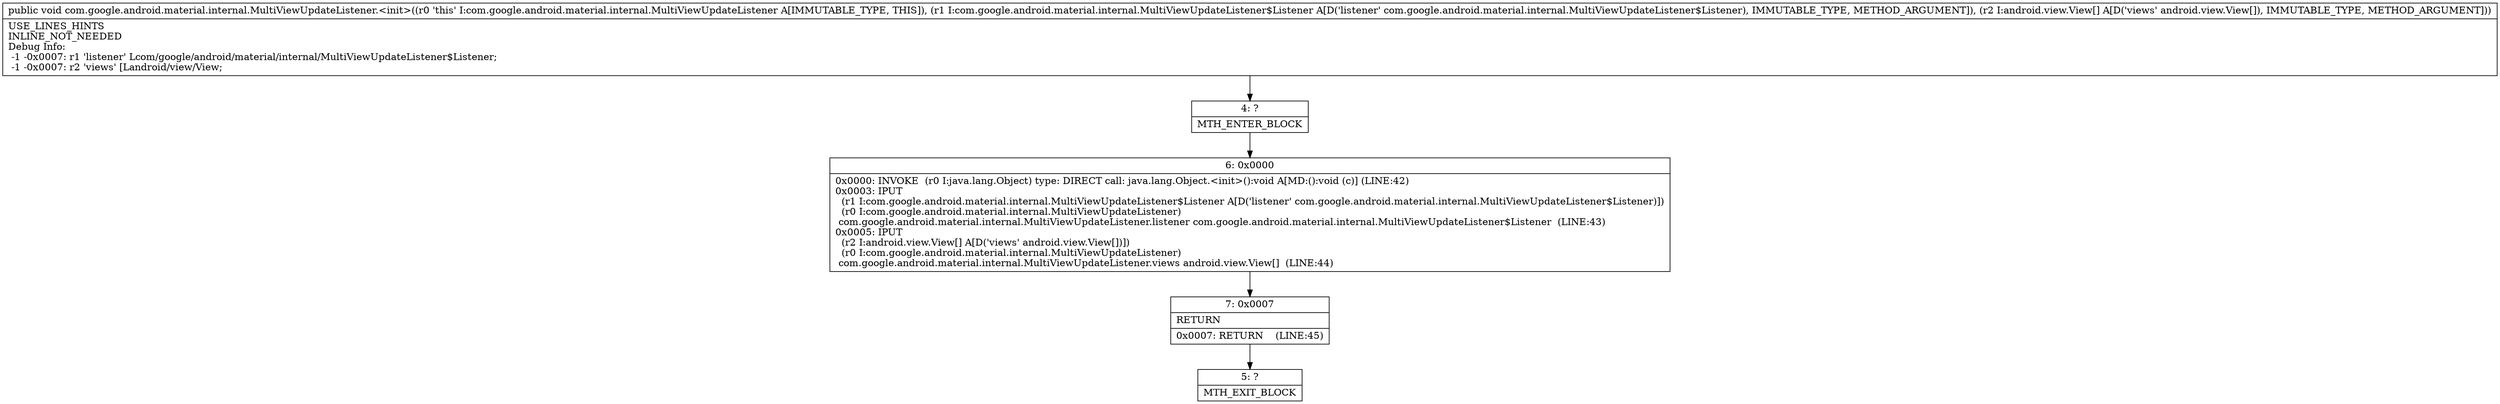 digraph "CFG forcom.google.android.material.internal.MultiViewUpdateListener.\<init\>(Lcom\/google\/android\/material\/internal\/MultiViewUpdateListener$Listener;[Landroid\/view\/View;)V" {
Node_4 [shape=record,label="{4\:\ ?|MTH_ENTER_BLOCK\l}"];
Node_6 [shape=record,label="{6\:\ 0x0000|0x0000: INVOKE  (r0 I:java.lang.Object) type: DIRECT call: java.lang.Object.\<init\>():void A[MD:():void (c)] (LINE:42)\l0x0003: IPUT  \l  (r1 I:com.google.android.material.internal.MultiViewUpdateListener$Listener A[D('listener' com.google.android.material.internal.MultiViewUpdateListener$Listener)])\l  (r0 I:com.google.android.material.internal.MultiViewUpdateListener)\l com.google.android.material.internal.MultiViewUpdateListener.listener com.google.android.material.internal.MultiViewUpdateListener$Listener  (LINE:43)\l0x0005: IPUT  \l  (r2 I:android.view.View[] A[D('views' android.view.View[])])\l  (r0 I:com.google.android.material.internal.MultiViewUpdateListener)\l com.google.android.material.internal.MultiViewUpdateListener.views android.view.View[]  (LINE:44)\l}"];
Node_7 [shape=record,label="{7\:\ 0x0007|RETURN\l|0x0007: RETURN    (LINE:45)\l}"];
Node_5 [shape=record,label="{5\:\ ?|MTH_EXIT_BLOCK\l}"];
MethodNode[shape=record,label="{public void com.google.android.material.internal.MultiViewUpdateListener.\<init\>((r0 'this' I:com.google.android.material.internal.MultiViewUpdateListener A[IMMUTABLE_TYPE, THIS]), (r1 I:com.google.android.material.internal.MultiViewUpdateListener$Listener A[D('listener' com.google.android.material.internal.MultiViewUpdateListener$Listener), IMMUTABLE_TYPE, METHOD_ARGUMENT]), (r2 I:android.view.View[] A[D('views' android.view.View[]), IMMUTABLE_TYPE, METHOD_ARGUMENT]))  | USE_LINES_HINTS\lINLINE_NOT_NEEDED\lDebug Info:\l  \-1 \-0x0007: r1 'listener' Lcom\/google\/android\/material\/internal\/MultiViewUpdateListener$Listener;\l  \-1 \-0x0007: r2 'views' [Landroid\/view\/View;\l}"];
MethodNode -> Node_4;Node_4 -> Node_6;
Node_6 -> Node_7;
Node_7 -> Node_5;
}

